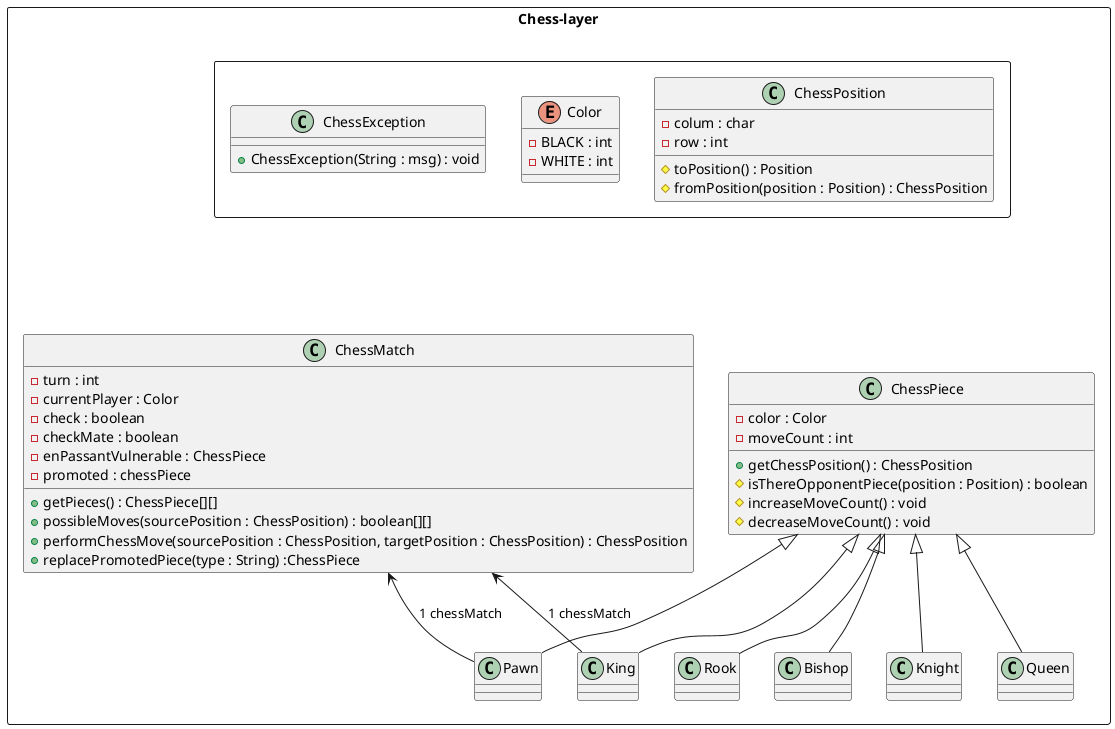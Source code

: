 @startuml
'https://plantuml.com/class-diagram
'https://plantuml.com/guide

rectangle Chess-layer {

    together {
        rectangle {
            class ChessException {
                + ChessException(String : msg) : void
            }

            enum Color {
                - BLACK : int
                - WHITE : int
            }

            class ChessPosition {
                - colum : char
                - row : int
                # toPosition() : Position
                # fromPosition(position : Position) : ChessPosition
            }

            Color -[hidden]> ChessPosition
        }
    }

    ChessException -[hidden]--> ChessMatch
    ChessMatch -[hidden]> ChessPiece

    together {
        class ChessMatch {
            - turn : int
            - currentPlayer : Color
            - check : boolean
            - checkMate : boolean
            - enPassantVulnerable : ChessPiece
            - promoted : chessPiece
            + getPieces() : ChessPiece[][]
            + possibleMoves(sourcePosition : ChessPosition) : boolean[][]
            + performChessMove(sourcePosition : ChessPosition, targetPosition : ChessPosition) : ChessPosition
            + replacePromotedPiece(type : String) :ChessPiece
        }

        ChessMatch -[hidden]-> ChessPiece

        class ChessPiece {
            - color : Color
            - moveCount : int
            + getChessPosition() : ChessPosition
            # isThereOpponentPiece(position : Position) : boolean
            # increaseMoveCount() : void
            # decreaseMoveCount() : void
        }

        class King extends ChessPiece
        class Bishop extends ChessPiece
        class Knight extends ChessPiece
        class Pawn extends ChessPiece
        class Queen extends ChessPiece
        class Rook extends ChessPiece
        King --> ChessMatch : 1 chessMatch
        Pawn --> ChessMatch : 1 chessMatch
    }
}
@enduml